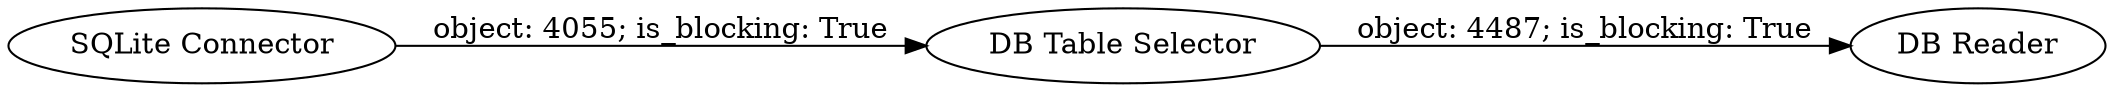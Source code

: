 digraph {
	"-7097949286750409727_14" [label="DB Table Selector"]
	"-7097949286750409727_29" [label="DB Reader"]
	"-7097949286750409727_6" [label="SQLite Connector"]
	"-7097949286750409727_6" -> "-7097949286750409727_14" [label="object: 4055; is_blocking: True"]
	"-7097949286750409727_14" -> "-7097949286750409727_29" [label="object: 4487; is_blocking: True"]
	rankdir=LR
}
